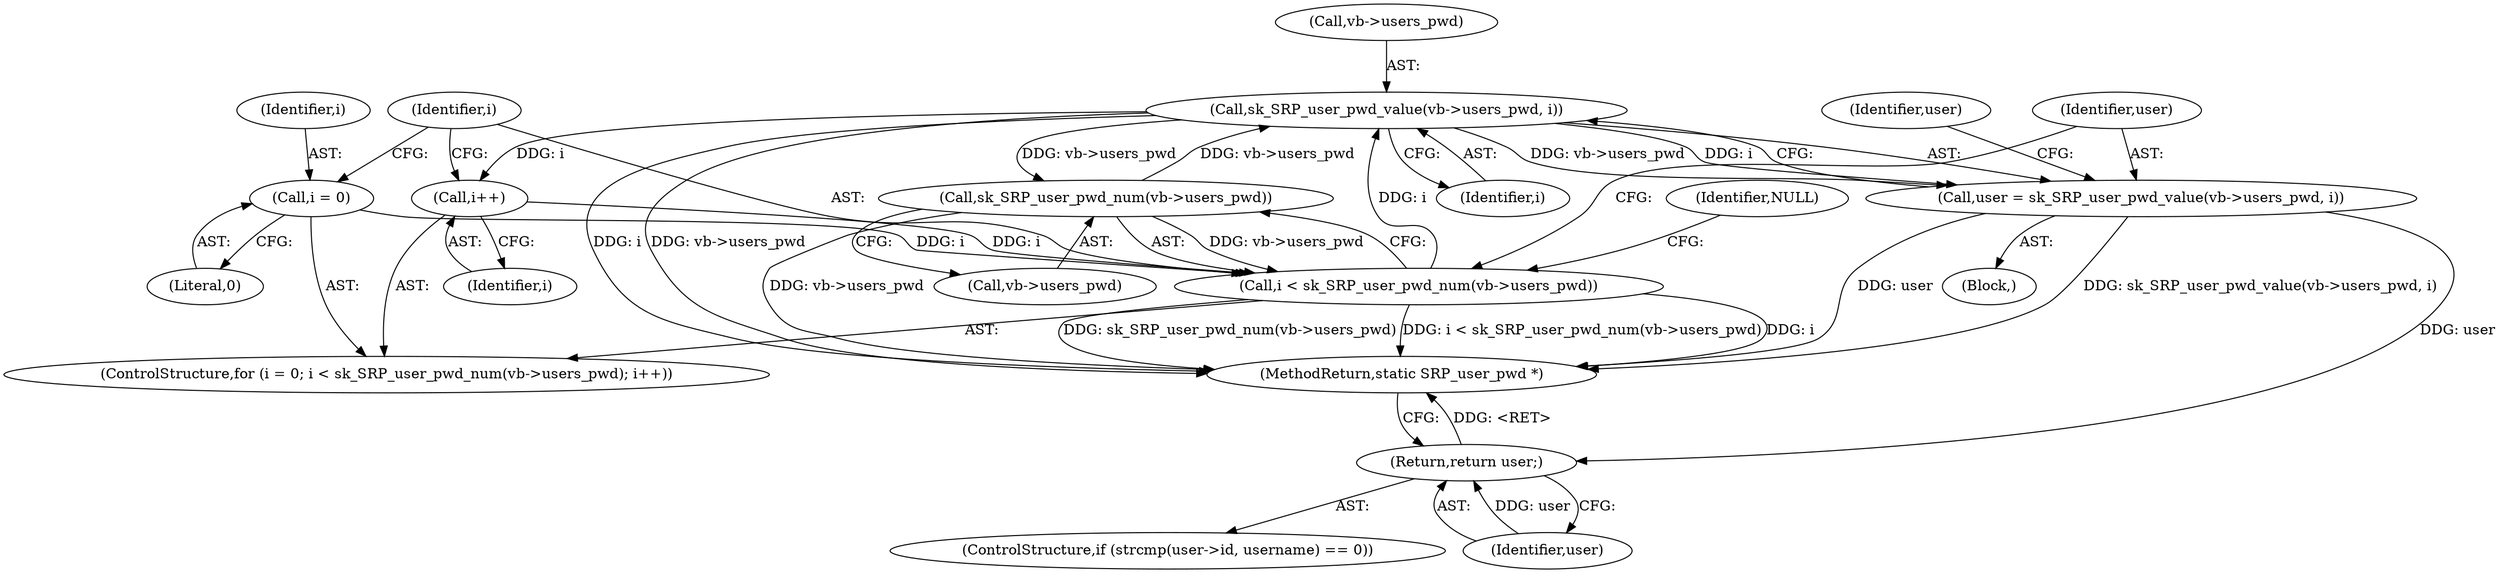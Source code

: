 digraph "0_openssl_259b664f950c2ba66fbf4b0fe5281327904ead21_0@pointer" {
"1000129" [label="(Call,sk_SRP_user_pwd_value(vb->users_pwd, i))"];
"1000120" [label="(Call,sk_SRP_user_pwd_num(vb->users_pwd))"];
"1000129" [label="(Call,sk_SRP_user_pwd_value(vb->users_pwd, i))"];
"1000118" [label="(Call,i < sk_SRP_user_pwd_num(vb->users_pwd))"];
"1000124" [label="(Call,i++)"];
"1000115" [label="(Call,i = 0)"];
"1000127" [label="(Call,user = sk_SRP_user_pwd_value(vb->users_pwd, i))"];
"1000142" [label="(Return,return user;)"];
"1000117" [label="(Literal,0)"];
"1000119" [label="(Identifier,i)"];
"1000138" [label="(Identifier,user)"];
"1000142" [label="(Return,return user;)"];
"1000115" [label="(Call,i = 0)"];
"1000118" [label="(Call,i < sk_SRP_user_pwd_num(vb->users_pwd))"];
"1000129" [label="(Call,sk_SRP_user_pwd_value(vb->users_pwd, i))"];
"1000133" [label="(Identifier,i)"];
"1000134" [label="(ControlStructure,if (strcmp(user->id, username) == 0))"];
"1000145" [label="(Identifier,NULL)"];
"1000128" [label="(Identifier,user)"];
"1000126" [label="(Block,)"];
"1000125" [label="(Identifier,i)"];
"1000116" [label="(Identifier,i)"];
"1000120" [label="(Call,sk_SRP_user_pwd_num(vb->users_pwd))"];
"1000127" [label="(Call,user = sk_SRP_user_pwd_value(vb->users_pwd, i))"];
"1000114" [label="(ControlStructure,for (i = 0; i < sk_SRP_user_pwd_num(vb->users_pwd); i++))"];
"1000146" [label="(MethodReturn,static SRP_user_pwd *)"];
"1000130" [label="(Call,vb->users_pwd)"];
"1000143" [label="(Identifier,user)"];
"1000121" [label="(Call,vb->users_pwd)"];
"1000124" [label="(Call,i++)"];
"1000129" -> "1000127"  [label="AST: "];
"1000129" -> "1000133"  [label="CFG: "];
"1000130" -> "1000129"  [label="AST: "];
"1000133" -> "1000129"  [label="AST: "];
"1000127" -> "1000129"  [label="CFG: "];
"1000129" -> "1000146"  [label="DDG: vb->users_pwd"];
"1000129" -> "1000146"  [label="DDG: i"];
"1000129" -> "1000120"  [label="DDG: vb->users_pwd"];
"1000129" -> "1000124"  [label="DDG: i"];
"1000129" -> "1000127"  [label="DDG: vb->users_pwd"];
"1000129" -> "1000127"  [label="DDG: i"];
"1000120" -> "1000129"  [label="DDG: vb->users_pwd"];
"1000118" -> "1000129"  [label="DDG: i"];
"1000120" -> "1000118"  [label="AST: "];
"1000120" -> "1000121"  [label="CFG: "];
"1000121" -> "1000120"  [label="AST: "];
"1000118" -> "1000120"  [label="CFG: "];
"1000120" -> "1000146"  [label="DDG: vb->users_pwd"];
"1000120" -> "1000118"  [label="DDG: vb->users_pwd"];
"1000118" -> "1000114"  [label="AST: "];
"1000119" -> "1000118"  [label="AST: "];
"1000128" -> "1000118"  [label="CFG: "];
"1000145" -> "1000118"  [label="CFG: "];
"1000118" -> "1000146"  [label="DDG: i < sk_SRP_user_pwd_num(vb->users_pwd)"];
"1000118" -> "1000146"  [label="DDG: i"];
"1000118" -> "1000146"  [label="DDG: sk_SRP_user_pwd_num(vb->users_pwd)"];
"1000124" -> "1000118"  [label="DDG: i"];
"1000115" -> "1000118"  [label="DDG: i"];
"1000124" -> "1000114"  [label="AST: "];
"1000124" -> "1000125"  [label="CFG: "];
"1000125" -> "1000124"  [label="AST: "];
"1000119" -> "1000124"  [label="CFG: "];
"1000115" -> "1000114"  [label="AST: "];
"1000115" -> "1000117"  [label="CFG: "];
"1000116" -> "1000115"  [label="AST: "];
"1000117" -> "1000115"  [label="AST: "];
"1000119" -> "1000115"  [label="CFG: "];
"1000127" -> "1000126"  [label="AST: "];
"1000128" -> "1000127"  [label="AST: "];
"1000138" -> "1000127"  [label="CFG: "];
"1000127" -> "1000146"  [label="DDG: user"];
"1000127" -> "1000146"  [label="DDG: sk_SRP_user_pwd_value(vb->users_pwd, i)"];
"1000127" -> "1000142"  [label="DDG: user"];
"1000142" -> "1000134"  [label="AST: "];
"1000142" -> "1000143"  [label="CFG: "];
"1000143" -> "1000142"  [label="AST: "];
"1000146" -> "1000142"  [label="CFG: "];
"1000142" -> "1000146"  [label="DDG: <RET>"];
"1000143" -> "1000142"  [label="DDG: user"];
}
